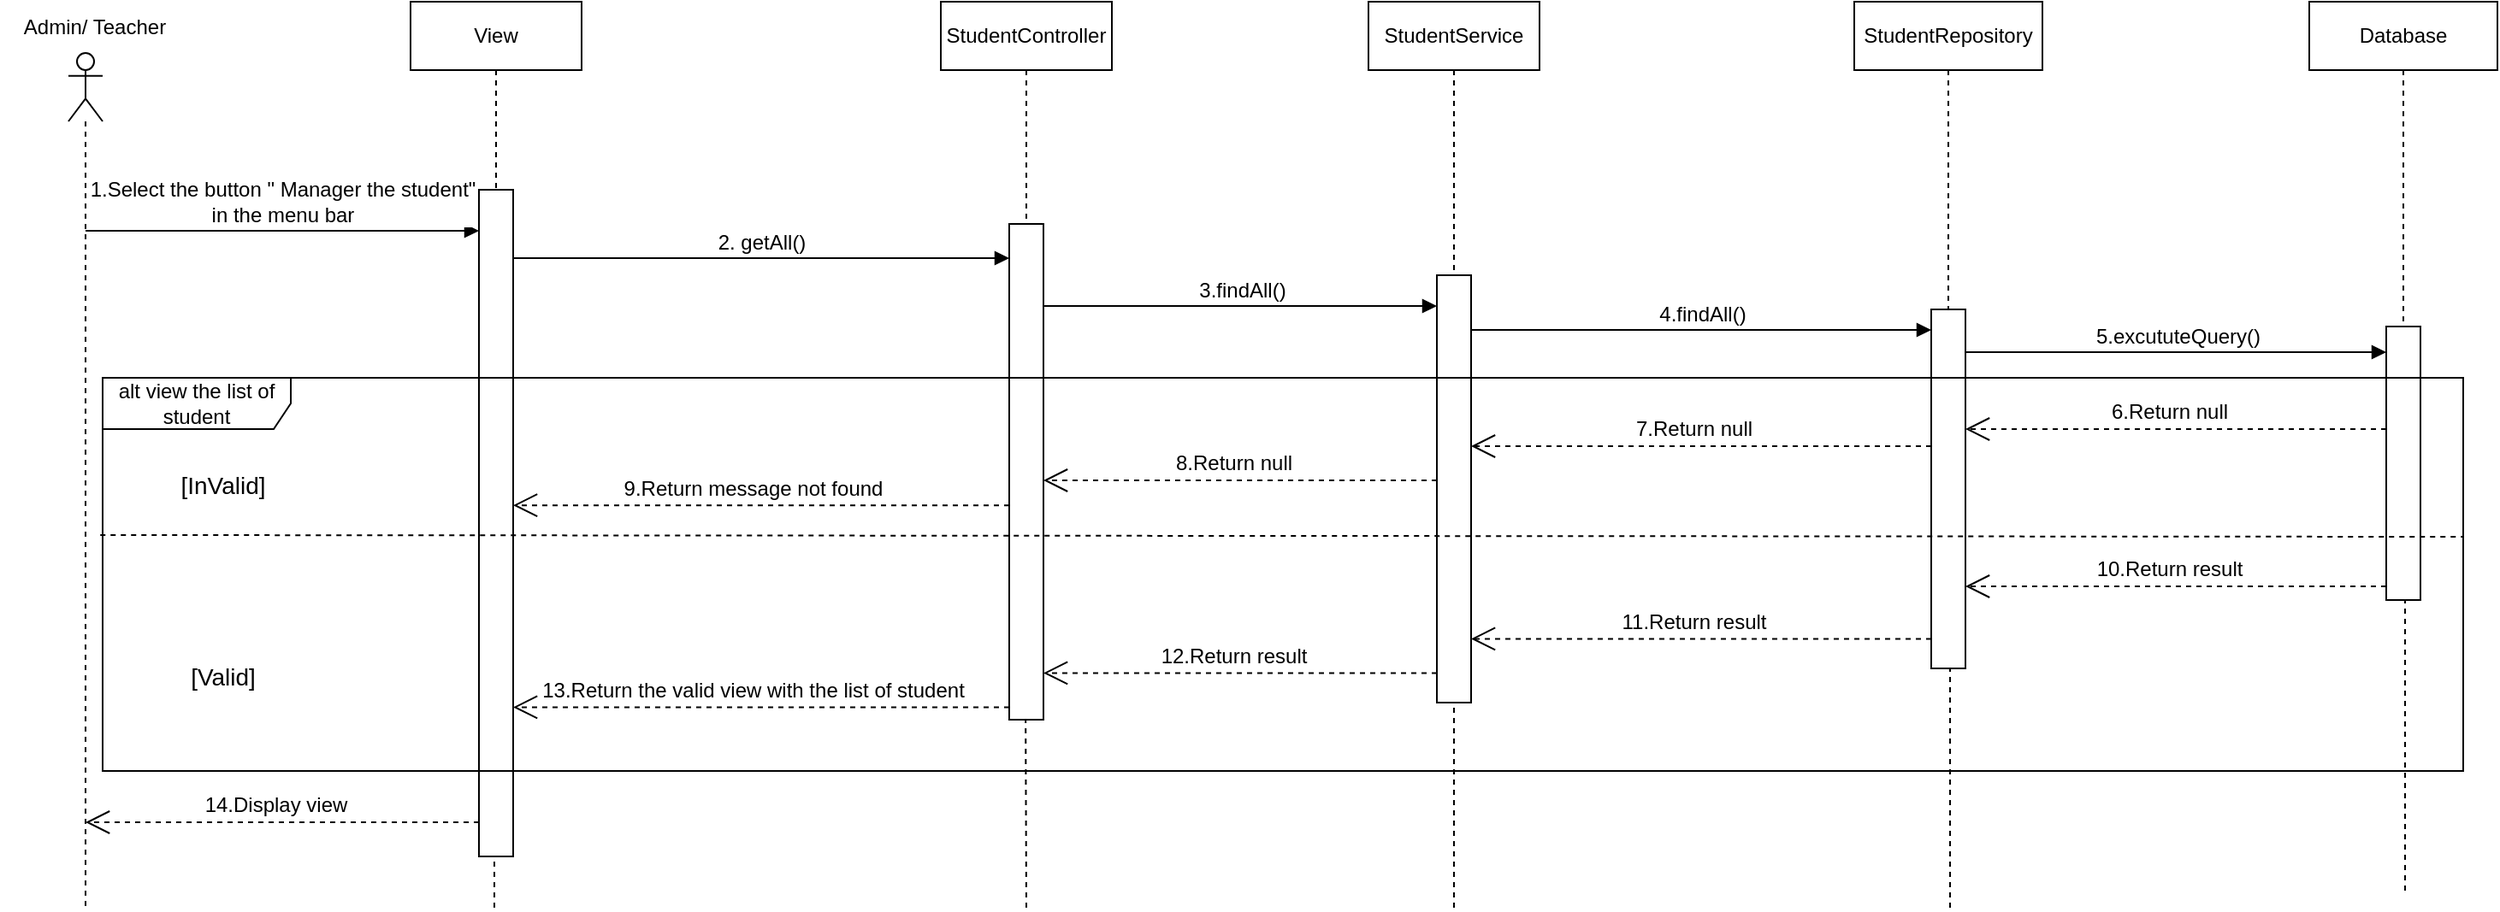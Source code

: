<mxfile version="22.1.0" type="device">
  <diagram id="iMqVHChwZm590LHluCaW" name="sequence-list-diagram">
    <mxGraphModel dx="573" dy="322" grid="1" gridSize="10" guides="1" tooltips="1" connect="1" arrows="1" fold="1" page="1" pageScale="1" pageWidth="827" pageHeight="1169" math="0" shadow="0">
      <root>
        <mxCell id="0" />
        <mxCell id="1" parent="0" />
        <mxCell id="4JTWccWHWT9R3Sk7rcSR-3" value="" style="shape=umlLifeline;perimeter=lifelinePerimeter;whiteSpace=wrap;html=1;container=1;dropTarget=0;collapsible=0;recursiveResize=0;outlineConnect=0;portConstraint=eastwest;newEdgeStyle={&quot;curved&quot;:0,&quot;rounded&quot;:0};participant=umlActor;" parent="1" vertex="1">
          <mxGeometry x="90" y="60" width="20" height="500" as="geometry" />
        </mxCell>
        <mxCell id="4JTWccWHWT9R3Sk7rcSR-4" value="Admin/ Teacher" style="text;html=1;align=center;verticalAlign=middle;resizable=0;points=[];autosize=1;strokeColor=none;fillColor=none;" parent="1" vertex="1">
          <mxGeometry x="50" y="30" width="110" height="30" as="geometry" />
        </mxCell>
        <mxCell id="4JTWccWHWT9R3Sk7rcSR-5" value="" style="html=1;points=[[0,0,0,0,5],[0,1,0,0,-5],[1,0,0,0,5],[1,1,0,0,-5]];perimeter=orthogonalPerimeter;outlineConnect=0;targetShapes=umlLifeline;portConstraint=eastwest;newEdgeStyle={&quot;curved&quot;:0,&quot;rounded&quot;:0};" parent="1" vertex="1">
          <mxGeometry x="330" y="140" width="20" height="390" as="geometry" />
        </mxCell>
        <mxCell id="4JTWccWHWT9R3Sk7rcSR-6" value="View" style="shape=umlLifeline;perimeter=lifelinePerimeter;whiteSpace=wrap;html=1;container=1;dropTarget=0;collapsible=0;recursiveResize=0;outlineConnect=0;portConstraint=eastwest;newEdgeStyle={&quot;curved&quot;:0,&quot;rounded&quot;:0};" parent="1" vertex="1">
          <mxGeometry x="290" y="30" width="100" height="110" as="geometry" />
        </mxCell>
        <mxCell id="4JTWccWHWT9R3Sk7rcSR-8" value="" style="endArrow=none;dashed=1;html=1;rounded=0;" parent="1" edge="1">
          <mxGeometry width="50" height="50" relative="1" as="geometry">
            <mxPoint x="339" y="560" as="sourcePoint" />
            <mxPoint x="339" y="530" as="targetPoint" />
          </mxGeometry>
        </mxCell>
        <mxCell id="4JTWccWHWT9R3Sk7rcSR-9" value="" style="html=1;points=[[0,0,0,0,5],[0,1,0,0,-5],[1,0,0,0,5],[1,1,0,0,-5]];perimeter=orthogonalPerimeter;outlineConnect=0;targetShapes=umlLifeline;portConstraint=eastwest;newEdgeStyle={&quot;curved&quot;:0,&quot;rounded&quot;:0};" parent="1" vertex="1">
          <mxGeometry x="640" y="160" width="20" height="290" as="geometry" />
        </mxCell>
        <mxCell id="4JTWccWHWT9R3Sk7rcSR-11" value="StudentController" style="shape=umlLifeline;perimeter=lifelinePerimeter;whiteSpace=wrap;html=1;container=1;dropTarget=0;collapsible=0;recursiveResize=0;outlineConnect=0;portConstraint=eastwest;newEdgeStyle={&quot;curved&quot;:0,&quot;rounded&quot;:0};" parent="1" vertex="1">
          <mxGeometry x="600" y="30" width="100" height="130" as="geometry" />
        </mxCell>
        <mxCell id="4JTWccWHWT9R3Sk7rcSR-12" value="StudentService" style="shape=umlLifeline;perimeter=lifelinePerimeter;whiteSpace=wrap;html=1;container=1;dropTarget=0;collapsible=0;recursiveResize=0;outlineConnect=0;portConstraint=eastwest;newEdgeStyle={&quot;curved&quot;:0,&quot;rounded&quot;:0};" parent="1" vertex="1">
          <mxGeometry x="850" y="30" width="100" height="160" as="geometry" />
        </mxCell>
        <mxCell id="4JTWccWHWT9R3Sk7rcSR-13" value="" style="html=1;points=[[0,0,0,0,5],[0,1,0,0,-5],[1,0,0,0,5],[1,1,0,0,-5]];perimeter=orthogonalPerimeter;outlineConnect=0;targetShapes=umlLifeline;portConstraint=eastwest;newEdgeStyle={&quot;curved&quot;:0,&quot;rounded&quot;:0};" parent="1" vertex="1">
          <mxGeometry x="890" y="190" width="20" height="250" as="geometry" />
        </mxCell>
        <mxCell id="4JTWccWHWT9R3Sk7rcSR-14" value="" style="endArrow=none;dashed=1;html=1;rounded=0;" parent="1" target="4JTWccWHWT9R3Sk7rcSR-13" edge="1">
          <mxGeometry width="50" height="50" relative="1" as="geometry">
            <mxPoint x="900" y="560" as="sourcePoint" />
            <mxPoint x="900" y="410" as="targetPoint" />
          </mxGeometry>
        </mxCell>
        <mxCell id="4JTWccWHWT9R3Sk7rcSR-15" value="StudentRepository" style="shape=umlLifeline;perimeter=lifelinePerimeter;whiteSpace=wrap;html=1;container=1;dropTarget=0;collapsible=0;recursiveResize=0;outlineConnect=0;portConstraint=eastwest;newEdgeStyle={&quot;curved&quot;:0,&quot;rounded&quot;:0};" parent="1" vertex="1">
          <mxGeometry x="1134" y="30" width="110" height="180" as="geometry" />
        </mxCell>
        <mxCell id="4JTWccWHWT9R3Sk7rcSR-16" value="" style="html=1;points=[[0,0,0,0,5],[0,1,0,0,-5],[1,0,0,0,5],[1,1,0,0,-5]];perimeter=orthogonalPerimeter;outlineConnect=0;targetShapes=umlLifeline;portConstraint=eastwest;newEdgeStyle={&quot;curved&quot;:0,&quot;rounded&quot;:0};" parent="1" vertex="1">
          <mxGeometry x="1179" y="210" width="20" height="210" as="geometry" />
        </mxCell>
        <mxCell id="4JTWccWHWT9R3Sk7rcSR-17" value="" style="endArrow=none;dashed=1;html=1;rounded=0;" parent="1" target="4JTWccWHWT9R3Sk7rcSR-16" edge="1">
          <mxGeometry width="50" height="50" relative="1" as="geometry">
            <mxPoint x="1190" y="560" as="sourcePoint" />
            <mxPoint x="1189" y="410" as="targetPoint" />
          </mxGeometry>
        </mxCell>
        <mxCell id="4JTWccWHWT9R3Sk7rcSR-18" value="Database" style="shape=umlLifeline;perimeter=lifelinePerimeter;whiteSpace=wrap;html=1;container=1;dropTarget=0;collapsible=0;recursiveResize=0;outlineConnect=0;portConstraint=eastwest;newEdgeStyle={&quot;curved&quot;:0,&quot;rounded&quot;:0};" parent="1" vertex="1">
          <mxGeometry x="1400" y="30" width="110" height="190" as="geometry" />
        </mxCell>
        <mxCell id="4JTWccWHWT9R3Sk7rcSR-19" value="" style="html=1;points=[[0,0,0,0,5],[0,1,0,0,-5],[1,0,0,0,5],[1,1,0,0,-5]];perimeter=orthogonalPerimeter;outlineConnect=0;targetShapes=umlLifeline;portConstraint=eastwest;newEdgeStyle={&quot;curved&quot;:0,&quot;rounded&quot;:0};" parent="1" vertex="1">
          <mxGeometry x="1445" y="220" width="20" height="160" as="geometry" />
        </mxCell>
        <mxCell id="4JTWccWHWT9R3Sk7rcSR-20" value="" style="endArrow=none;dashed=1;html=1;rounded=0;" parent="1" edge="1">
          <mxGeometry width="50" height="50" relative="1" as="geometry">
            <mxPoint x="1456" y="550" as="sourcePoint" />
            <mxPoint x="1456" y="380" as="targetPoint" />
          </mxGeometry>
        </mxCell>
        <mxCell id="4JTWccWHWT9R3Sk7rcSR-23" value="&lt;font style=&quot;font-size: 12px;&quot;&gt;1.Select the button &quot; Manager the student&quot;&lt;br&gt;in&amp;nbsp;the menu bar&lt;/font&gt;" style="html=1;verticalAlign=bottom;endArrow=block;curved=0;rounded=0;exitX=0.5;exitY=0.208;exitDx=0;exitDy=0;exitPerimeter=0;" parent="1" source="4JTWccWHWT9R3Sk7rcSR-3" edge="1">
          <mxGeometry width="80" relative="1" as="geometry">
            <mxPoint x="103.962" y="164" as="sourcePoint" />
            <mxPoint x="330" y="164" as="targetPoint" />
          </mxGeometry>
        </mxCell>
        <mxCell id="4JTWccWHWT9R3Sk7rcSR-24" value="&lt;font style=&quot;font-size: 12px;&quot;&gt;2. getAll()&lt;/font&gt;" style="html=1;verticalAlign=bottom;endArrow=block;curved=0;rounded=0;" parent="1" edge="1">
          <mxGeometry width="80" relative="1" as="geometry">
            <mxPoint x="350" y="180" as="sourcePoint" />
            <mxPoint x="640" y="180" as="targetPoint" />
          </mxGeometry>
        </mxCell>
        <mxCell id="4JTWccWHWT9R3Sk7rcSR-25" value="&lt;font style=&quot;font-size: 12px;&quot;&gt;3.findAll()&lt;/font&gt;" style="html=1;verticalAlign=bottom;endArrow=block;curved=0;rounded=0;" parent="1" edge="1">
          <mxGeometry x="0.003" width="80" relative="1" as="geometry">
            <mxPoint x="660" y="208" as="sourcePoint" />
            <mxPoint x="890" y="208" as="targetPoint" />
            <mxPoint as="offset" />
          </mxGeometry>
        </mxCell>
        <mxCell id="4JTWccWHWT9R3Sk7rcSR-26" value="&lt;font style=&quot;font-size: 12px;&quot;&gt;4.findAll()&lt;/font&gt;" style="html=1;verticalAlign=bottom;endArrow=block;curved=0;rounded=0;" parent="1" edge="1">
          <mxGeometry x="0.003" width="80" relative="1" as="geometry">
            <mxPoint x="910" y="222" as="sourcePoint" />
            <mxPoint x="1179" y="222" as="targetPoint" />
            <mxPoint as="offset" />
          </mxGeometry>
        </mxCell>
        <mxCell id="4JTWccWHWT9R3Sk7rcSR-27" value="&lt;font style=&quot;font-size: 12px;&quot;&gt;5.excututeQuery()&lt;/font&gt;" style="html=1;verticalAlign=bottom;endArrow=block;curved=0;rounded=0;" parent="1" edge="1">
          <mxGeometry x="0.003" width="80" relative="1" as="geometry">
            <mxPoint x="1199" y="235.0" as="sourcePoint" />
            <mxPoint x="1445" y="235.0" as="targetPoint" />
            <mxPoint as="offset" />
          </mxGeometry>
        </mxCell>
        <mxCell id="4JTWccWHWT9R3Sk7rcSR-29" value="&lt;font style=&quot;font-size: 12px;&quot;&gt;6.Return null&lt;/font&gt;" style="endArrow=open;endSize=12;dashed=1;html=1;rounded=0;" parent="1" edge="1">
          <mxGeometry x="0.036" y="-10" width="160" relative="1" as="geometry">
            <mxPoint x="1445" y="280" as="sourcePoint" />
            <mxPoint x="1199.0" y="280" as="targetPoint" />
            <mxPoint as="offset" />
          </mxGeometry>
        </mxCell>
        <mxCell id="4JTWccWHWT9R3Sk7rcSR-30" value="&lt;font style=&quot;font-size: 12px;&quot;&gt;7.Return null&lt;/font&gt;" style="endArrow=open;endSize=12;dashed=1;html=1;rounded=0;exitX=0.25;exitY=0.69;exitDx=0;exitDy=0;exitPerimeter=0;" parent="1" edge="1">
          <mxGeometry x="0.036" y="-10" width="160" relative="1" as="geometry">
            <mxPoint x="1179" y="290" as="sourcePoint" />
            <mxPoint x="910" y="290" as="targetPoint" />
            <mxPoint as="offset" />
          </mxGeometry>
        </mxCell>
        <mxCell id="4JTWccWHWT9R3Sk7rcSR-31" value="&lt;font style=&quot;font-size: 12px;&quot;&gt;8.Return null&lt;/font&gt;" style="endArrow=open;endSize=12;dashed=1;html=1;rounded=0;" parent="1" edge="1">
          <mxGeometry x="0.036" y="-10" width="160" relative="1" as="geometry">
            <mxPoint x="890" y="310" as="sourcePoint" />
            <mxPoint x="660" y="310" as="targetPoint" />
            <mxPoint as="offset" />
          </mxGeometry>
        </mxCell>
        <mxCell id="4JTWccWHWT9R3Sk7rcSR-32" value="&lt;font style=&quot;font-size: 12px;&quot;&gt;9.Return message not found&lt;/font&gt;" style="endArrow=open;endSize=12;dashed=1;html=1;rounded=0;" parent="1" edge="1">
          <mxGeometry x="0.036" y="-10" width="160" relative="1" as="geometry">
            <mxPoint x="640" y="324.58" as="sourcePoint" />
            <mxPoint x="350" y="324.58" as="targetPoint" />
            <mxPoint as="offset" />
          </mxGeometry>
        </mxCell>
        <mxCell id="4JTWccWHWT9R3Sk7rcSR-33" value="&lt;font style=&quot;font-size: 12px;&quot;&gt;10.Return result&lt;/font&gt;" style="endArrow=open;endSize=12;dashed=1;html=1;rounded=0;" parent="1" edge="1">
          <mxGeometry x="0.036" y="-10" width="160" relative="1" as="geometry">
            <mxPoint x="1445" y="372" as="sourcePoint" />
            <mxPoint x="1199.0" y="372" as="targetPoint" />
            <mxPoint as="offset" />
          </mxGeometry>
        </mxCell>
        <mxCell id="4JTWccWHWT9R3Sk7rcSR-34" value="&lt;font style=&quot;font-size: 12px;&quot;&gt;11.Return result&lt;/font&gt;" style="endArrow=open;endSize=12;dashed=1;html=1;rounded=0;exitX=0.25;exitY=0.69;exitDx=0;exitDy=0;exitPerimeter=0;" parent="1" edge="1">
          <mxGeometry x="0.036" y="-10" width="160" relative="1" as="geometry">
            <mxPoint x="1179" y="402.71" as="sourcePoint" />
            <mxPoint x="910" y="402.71" as="targetPoint" />
            <mxPoint as="offset" />
          </mxGeometry>
        </mxCell>
        <mxCell id="4JTWccWHWT9R3Sk7rcSR-35" value="&lt;font style=&quot;font-size: 12px;&quot;&gt;12.Return result&lt;/font&gt;" style="endArrow=open;endSize=12;dashed=1;html=1;rounded=0;" parent="1" edge="1">
          <mxGeometry x="0.036" y="-10" width="160" relative="1" as="geometry">
            <mxPoint x="890" y="422.71" as="sourcePoint" />
            <mxPoint x="660" y="422.71" as="targetPoint" />
            <mxPoint as="offset" />
          </mxGeometry>
        </mxCell>
        <mxCell id="4JTWccWHWT9R3Sk7rcSR-36" value="&lt;font style=&quot;font-size: 12px;&quot;&gt;13.Return the valid view with the list of student&lt;/font&gt;" style="endArrow=open;endSize=12;dashed=1;html=1;rounded=0;" parent="1" edge="1">
          <mxGeometry x="0.036" y="-10" width="160" relative="1" as="geometry">
            <mxPoint x="640" y="442.71" as="sourcePoint" />
            <mxPoint x="350" y="442.71" as="targetPoint" />
            <mxPoint as="offset" />
          </mxGeometry>
        </mxCell>
        <mxCell id="4JTWccWHWT9R3Sk7rcSR-37" value="alt view the list of student" style="shape=umlFrame;whiteSpace=wrap;html=1;pointerEvents=0;width=110;height=30;" parent="1" vertex="1">
          <mxGeometry x="110" y="250" width="1380" height="230" as="geometry" />
        </mxCell>
        <mxCell id="4JTWccWHWT9R3Sk7rcSR-39" value="" style="endArrow=none;dashed=1;html=1;rounded=0;exitX=-0.001;exitY=0.419;exitDx=0;exitDy=0;exitPerimeter=0;" parent="1" edge="1">
          <mxGeometry width="50" height="50" relative="1" as="geometry">
            <mxPoint x="108.62" y="341.99" as="sourcePoint" />
            <mxPoint x="1490" y="343" as="targetPoint" />
          </mxGeometry>
        </mxCell>
        <mxCell id="4JTWccWHWT9R3Sk7rcSR-44" value="" style="endArrow=none;dashed=1;html=1;rounded=0;" parent="1" edge="1">
          <mxGeometry width="50" height="50" relative="1" as="geometry">
            <mxPoint x="650" y="560" as="sourcePoint" />
            <mxPoint x="649.58" y="450" as="targetPoint" />
          </mxGeometry>
        </mxCell>
        <mxCell id="4JTWccWHWT9R3Sk7rcSR-45" value="&lt;font style=&quot;font-size: 14px;&quot;&gt;[InValid]&lt;/font&gt;" style="text;html=1;align=center;verticalAlign=middle;resizable=0;points=[];autosize=1;strokeColor=none;fillColor=none;" parent="1" vertex="1">
          <mxGeometry x="145" y="298" width="70" height="30" as="geometry" />
        </mxCell>
        <mxCell id="4JTWccWHWT9R3Sk7rcSR-46" value="&lt;font style=&quot;font-size: 14px;&quot;&gt;[Valid]&lt;/font&gt;" style="text;html=1;align=center;verticalAlign=middle;resizable=0;points=[];autosize=1;strokeColor=none;fillColor=none;" parent="1" vertex="1">
          <mxGeometry x="150" y="410" width="60" height="30" as="geometry" />
        </mxCell>
        <mxCell id="4JTWccWHWT9R3Sk7rcSR-47" value="&lt;font style=&quot;font-size: 12px;&quot;&gt;14.Display view&lt;/font&gt;" style="endArrow=open;endSize=12;dashed=1;html=1;rounded=0;" parent="1" target="4JTWccWHWT9R3Sk7rcSR-3" edge="1">
          <mxGeometry x="0.036" y="-10" width="160" relative="1" as="geometry">
            <mxPoint x="330" y="510" as="sourcePoint" />
            <mxPoint x="170" y="510" as="targetPoint" />
            <mxPoint as="offset" />
          </mxGeometry>
        </mxCell>
      </root>
    </mxGraphModel>
  </diagram>
</mxfile>
